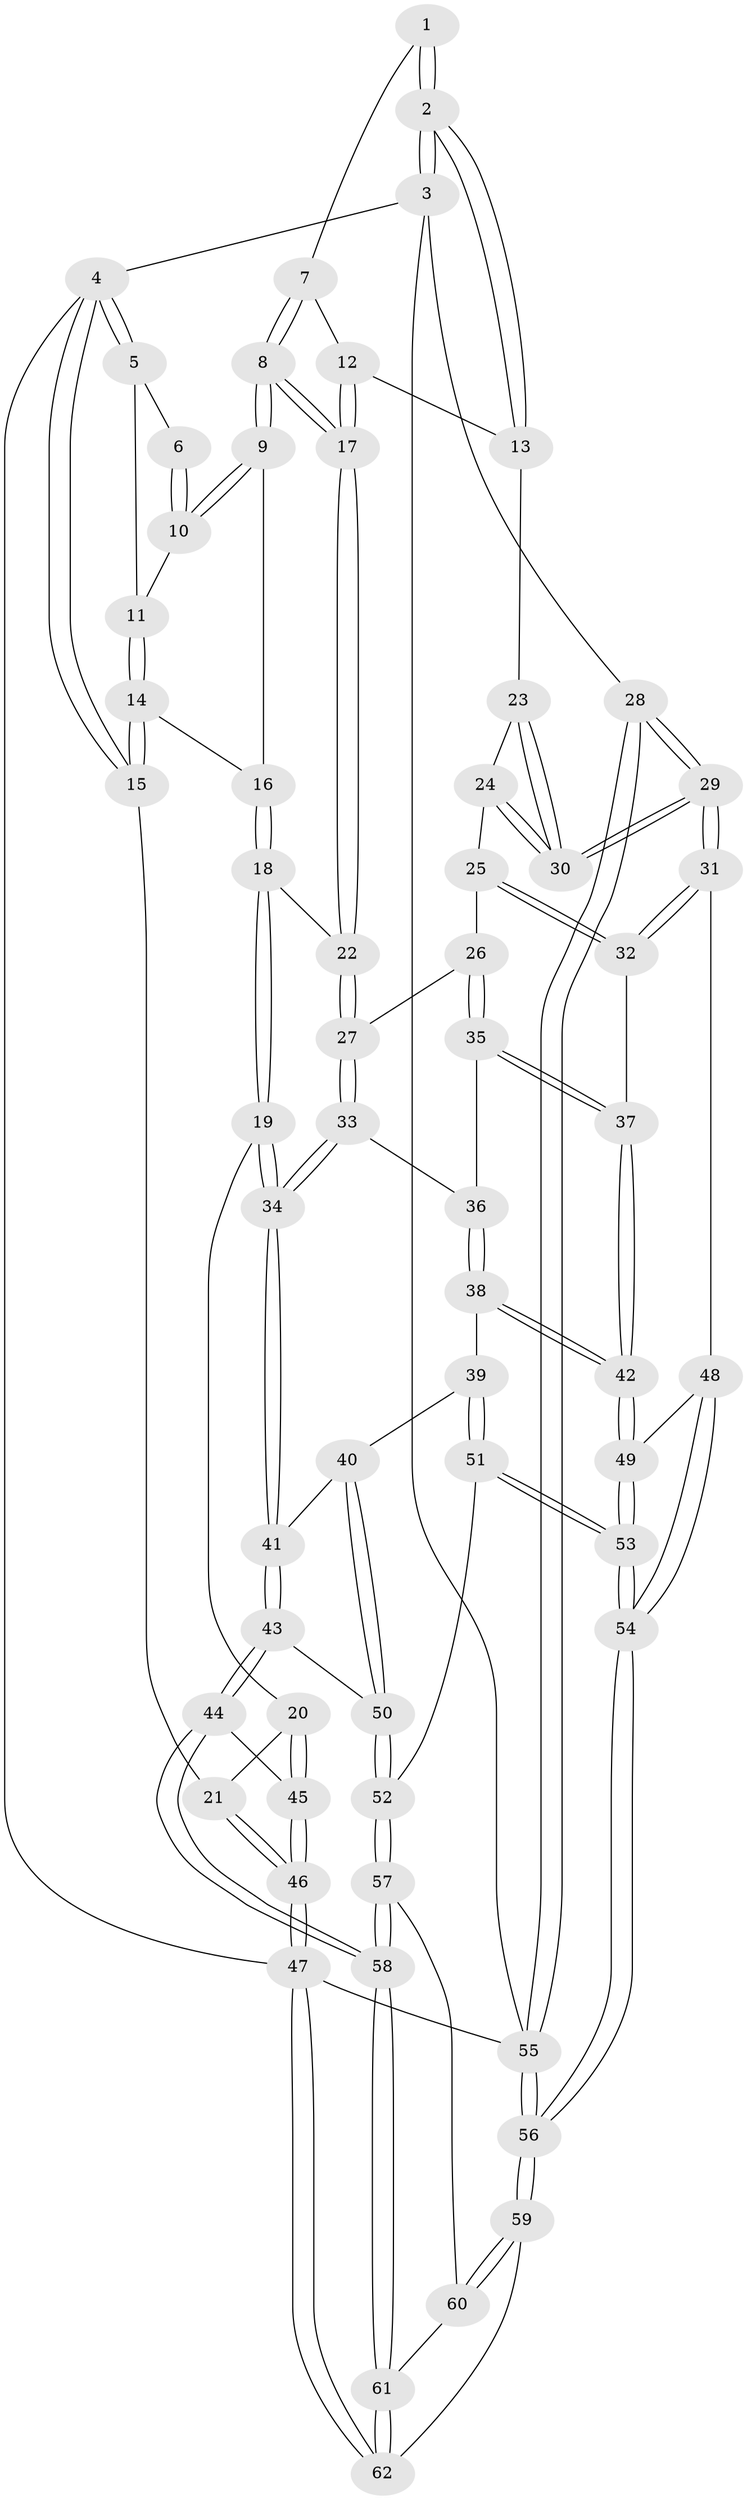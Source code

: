 // coarse degree distribution, {3: 0.19444444444444445, 6: 0.027777777777777776, 5: 0.25, 4: 0.5, 2: 0.027777777777777776}
// Generated by graph-tools (version 1.1) at 2025/24/03/03/25 07:24:33]
// undirected, 62 vertices, 152 edges
graph export_dot {
graph [start="1"]
  node [color=gray90,style=filled];
  1 [pos="+0.6014549468401197+0"];
  2 [pos="+1+0"];
  3 [pos="+1+0"];
  4 [pos="+0+0"];
  5 [pos="+0.23998359921959736+0"];
  6 [pos="+0.5854001120780657+0"];
  7 [pos="+0.620913049404074+0.132311686225976"];
  8 [pos="+0.5396231239280888+0.18662946791514204"];
  9 [pos="+0.537358529633337+0.1836925934056213"];
  10 [pos="+0.5158833058253837+0.1206047530126664"];
  11 [pos="+0.26311805789385917+0.035889769007381896"];
  12 [pos="+0.818107458952773+0.05504096566148869"];
  13 [pos="+1+0"];
  14 [pos="+0.2550146586473236+0.0773453675261756"];
  15 [pos="+0+0.34488794307051146"];
  16 [pos="+0.3084665900125135+0.1832662909609901"];
  17 [pos="+0.5638864446284597+0.28970237192196036"];
  18 [pos="+0.3237610458816835+0.3098739938329939"];
  19 [pos="+0.21861549274400904+0.4714726596547698"];
  20 [pos="+0.1263619811507466+0.45554282556766945"];
  21 [pos="+0+0.4180176490500612"];
  22 [pos="+0.5648657737330752+0.3011554362928492"];
  23 [pos="+0.9270141710085057+0.09926746600879417"];
  24 [pos="+0.8162837423504208+0.27491839789207323"];
  25 [pos="+0.8005408918048468+0.2904418625069711"];
  26 [pos="+0.6662520494770887+0.3544308593544098"];
  27 [pos="+0.5763356598917848+0.3175261879989026"];
  28 [pos="+1+0.6248430929053874"];
  29 [pos="+1+0.6174868220911572"];
  30 [pos="+0.9585312633159727+0.42203230456855734"];
  31 [pos="+1+0.6172935705647089"];
  32 [pos="+0.905772276606355+0.5698955756825304"];
  33 [pos="+0.49743713377784265+0.44378909984414316"];
  34 [pos="+0.2964621419356682+0.5493066477236882"];
  35 [pos="+0.7008386959794621+0.4961980095606387"];
  36 [pos="+0.5895645864732102+0.5856351887694073"];
  37 [pos="+0.8162959454951557+0.5684039994087267"];
  38 [pos="+0.5680022247280175+0.6328024100365175"];
  39 [pos="+0.4648344359815555+0.6638400767489872"];
  40 [pos="+0.44495704396204727+0.6558602113045752"];
  41 [pos="+0.31051344489890476+0.5849443710282968"];
  42 [pos="+0.6848335272131849+0.7370192445572559"];
  43 [pos="+0.2356728844736651+0.7782824019067329"];
  44 [pos="+0.18793869225246004+0.8350439056695873"];
  45 [pos="+0.1319823509640651+0.8399159755852891"];
  46 [pos="+0+0.8840831791570892"];
  47 [pos="+0+1"];
  48 [pos="+0.8489302680642546+0.7632428403983345"];
  49 [pos="+0.6869852410385955+0.7482265424789984"];
  50 [pos="+0.3707746133939494+0.8172940300953639"];
  51 [pos="+0.4985907941452202+0.8417200323947034"];
  52 [pos="+0.44708302209607415+0.867952886844346"];
  53 [pos="+0.6478651053312107+0.8990732165194333"];
  54 [pos="+0.7624350876695506+1"];
  55 [pos="+1+1"];
  56 [pos="+0.7799314937612565+1"];
  57 [pos="+0.4390092487814124+0.8796389627881304"];
  58 [pos="+0.24720505043631366+0.9147920829110364"];
  59 [pos="+0.6043916282414833+1"];
  60 [pos="+0.4387214068323148+0.8810984499094417"];
  61 [pos="+0.3380049367350446+1"];
  62 [pos="+0.34420143989881113+1"];
  1 -- 2;
  1 -- 2;
  1 -- 7;
  2 -- 3;
  2 -- 3;
  2 -- 13;
  2 -- 13;
  3 -- 4;
  3 -- 28;
  3 -- 55;
  4 -- 5;
  4 -- 5;
  4 -- 15;
  4 -- 15;
  4 -- 47;
  5 -- 6;
  5 -- 11;
  6 -- 10;
  6 -- 10;
  7 -- 8;
  7 -- 8;
  7 -- 12;
  8 -- 9;
  8 -- 9;
  8 -- 17;
  8 -- 17;
  9 -- 10;
  9 -- 10;
  9 -- 16;
  10 -- 11;
  11 -- 14;
  11 -- 14;
  12 -- 13;
  12 -- 17;
  12 -- 17;
  13 -- 23;
  14 -- 15;
  14 -- 15;
  14 -- 16;
  15 -- 21;
  16 -- 18;
  16 -- 18;
  17 -- 22;
  17 -- 22;
  18 -- 19;
  18 -- 19;
  18 -- 22;
  19 -- 20;
  19 -- 34;
  19 -- 34;
  20 -- 21;
  20 -- 45;
  20 -- 45;
  21 -- 46;
  21 -- 46;
  22 -- 27;
  22 -- 27;
  23 -- 24;
  23 -- 30;
  23 -- 30;
  24 -- 25;
  24 -- 30;
  24 -- 30;
  25 -- 26;
  25 -- 32;
  25 -- 32;
  26 -- 27;
  26 -- 35;
  26 -- 35;
  27 -- 33;
  27 -- 33;
  28 -- 29;
  28 -- 29;
  28 -- 55;
  28 -- 55;
  29 -- 30;
  29 -- 30;
  29 -- 31;
  29 -- 31;
  31 -- 32;
  31 -- 32;
  31 -- 48;
  32 -- 37;
  33 -- 34;
  33 -- 34;
  33 -- 36;
  34 -- 41;
  34 -- 41;
  35 -- 36;
  35 -- 37;
  35 -- 37;
  36 -- 38;
  36 -- 38;
  37 -- 42;
  37 -- 42;
  38 -- 39;
  38 -- 42;
  38 -- 42;
  39 -- 40;
  39 -- 51;
  39 -- 51;
  40 -- 41;
  40 -- 50;
  40 -- 50;
  41 -- 43;
  41 -- 43;
  42 -- 49;
  42 -- 49;
  43 -- 44;
  43 -- 44;
  43 -- 50;
  44 -- 45;
  44 -- 58;
  44 -- 58;
  45 -- 46;
  45 -- 46;
  46 -- 47;
  46 -- 47;
  47 -- 62;
  47 -- 62;
  47 -- 55;
  48 -- 49;
  48 -- 54;
  48 -- 54;
  49 -- 53;
  49 -- 53;
  50 -- 52;
  50 -- 52;
  51 -- 52;
  51 -- 53;
  51 -- 53;
  52 -- 57;
  52 -- 57;
  53 -- 54;
  53 -- 54;
  54 -- 56;
  54 -- 56;
  55 -- 56;
  55 -- 56;
  56 -- 59;
  56 -- 59;
  57 -- 58;
  57 -- 58;
  57 -- 60;
  58 -- 61;
  58 -- 61;
  59 -- 60;
  59 -- 60;
  59 -- 62;
  60 -- 61;
  61 -- 62;
  61 -- 62;
}
